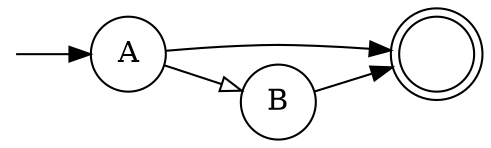 digraph G {
  node [shape=circle]
  rankdir=LR

  init [label="", shape=point, style=invis]
  accept [label="", shape=doublecircle]
  
  init -> A
  
  A -> accept
  A -> B [arrowhead=empty]
  
  B -> accept

}
